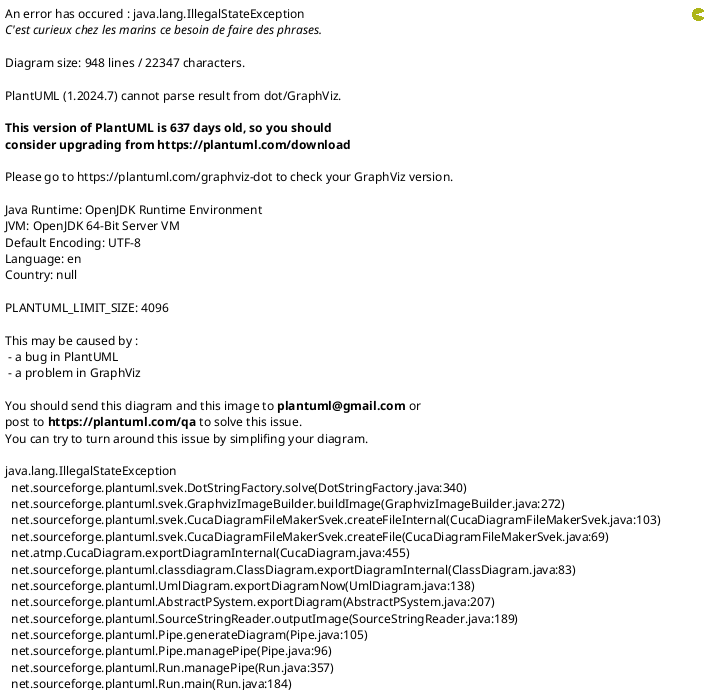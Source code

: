 @startuml

left to right direction
!theme carbon-gray
skinparam linetype ortho

skinparam BackgroundColor white
skinparam shadowing true
skinparam roundCorner 20
skinparam Padding 4
skinparam class {
    AttributeIconSize 0
    FontStyle bold
    FontSize 15
}

package "modele" {
    package "jeu" {
        enum GameEvent {
          + CAPTURE:
          + MOVE:
          + CHECK:
          + DRAW:
          + STALEMATE:
          + CHECKMATE:
          + PROMOTION:
          + CASTLE:
          + INVALID_MOVE:
        }
        class Jeu {
          + Jeu(boolean, Integer, boolean):
          + Jeu(String, boolean, Integer):
          - plateau: Plateau
          - historiqueCoups: List<Coup>
          - joueurB: Joueur
          - joueurN: Joueur
          - currentEvent: GameEvent
          - tourActuel: Couleur
          + numeroMouvement: int
          - mouvementsPGN: List<String>
          + coup: Coup
          - appliquerCoupPGN(String, Couleur): void
          + estEchecEtMat(Couleur): boolean
          - partieTermine(): boolean
          + getTourActuel(): Couleur
          - getJoueurCourant(): Joueur
          - estPat(Couleur): boolean
          + envoyerCoup(Coup): void
          + importerPGN(String): void
          + getPlateau(): Plateau
          + getDernierCoup(): Coup
          + mettreAJourPromotionPGN(Piece): void
          + importerPartie(String): void
          - coupValide(Coup): boolean
          - exporterFEN(String): void
          - exporterPGN(String): void
          + changerTour(): void
          - jouerPartie(): void
          + estEnEchec(Couleur): boolean
          - convertirCoupEnPGN(Coup, Piece): String
          - aUnCoupLegal(Couleur): boolean
          - appliquerCoup(Coup): void
          + run(): void
          + exporterPartie(String): void
        }
        class Joueur {
          + Joueur(Jeu, Couleur):
          # jeu: Jeu
          # couleur: Couleur
          + getCouleur(): Couleur
          + getCoup(): Coup
        }
        class JoueurIA {
          + JoueurIA(Jeu, Couleur, Integer):
          - API_URL: String
          - depth: Integer
          + getCoup(): Coup
        }
        enum Couleur{
          + BLANC:
          + NOIR:
        }
        class Coup {
          + Coup(Case, Case):
          + dep: Point
          + arr: Point
        }
    }

    package "pieces" {
        abstract class Piece {
          + Piece(Plateau, Couleur):
          # p: Plateau
          # couleur: Couleur
          # c: Case
          # dCA: DecoratorCasesAccessibles
          + aDejaBouge: boolean
          + hashCode(): int
          + getCouleur(): Couleur
          + getDCA(): DecoratorCasesAccessibles
          + setCase(Case): void
          + getCase(): Case
        }
        class Pion {
          + Pion(Plateau, Couleur):
        }
        class Fou {
          + Fou(Plateau, Couleur):
        }
        class Cavalier {
          + Cavalier(Plateau, Couleur):
        }
        class Dame {
          + Dame(Plateau, Couleur):
        }
        class Roi {
          + Roi(Plateau, Couleur):
        }
        class Tour {
          + Tour(Plateau, Couleur):
        }
    }

    package "mouvement" {
        abstract class DecoratorCasesAccessibles {
          + DecoratorCasesAccessibles(Piece, Plateau, DecoratorCasesAccessibles):
          ~ plateau: Plateau
          ~ piece: Piece
          ~ base: DecoratorCasesAccessibles
          + getCA(): ArrayList<Case>
          + getCasesValides(): ArrayList<Case>
          + getMesCA(): ArrayList<Case>
        }
        class DecoratorCavalier {
          + DecoratorCavalier(Piece, Plateau, DecoratorCasesAccessibles):
          + getMesCA(): ArrayList<Case>
        }
        class DecoratorDiag {
          + DecoratorDiag(Piece, Plateau, DecoratorCasesAccessibles):
          + getMesCA(): ArrayList<Case>
        }
        class DecoratorLigne {
          + DecoratorLigne(Piece, Plateau, DecoratorCasesAccessibles):
          + getMesCA(): ArrayList<Case>
        }
        class DecoratorPion {
          + DecoratorPion(Piece, Plateau, DecoratorCasesAccessibles):
          + getMesCA(): ArrayList<Case>
        }
        class DecoratorRoi {
          + DecoratorRoi(Piece, Plateau, DecoratorCasesAccessibles):
          - enSimulation: boolean
          - verifierRoque(int, int, int, int, boolean): boolean
          + getMesCA(): ArrayList<Case>
        }
    }

    package "plateau" {
        class Plateau {
          + Plateau(Jeu, boolean):
          - jeu: Jeu
          + SIZE_Y: int
          - chess960: boolean
          - tab: Case[][]
          + historiquePositions: HashMap<Integer, Integer>
          + SIZE_X: int
          - map: HashMap<Case, Point>
          + getCases(): Case[][]
          + getJeu(): Jeu
          + getFEN(): String
          - placerPieces(): void
          + setChess960(boolean): void
          - initPlateauVide(): void
          + hashPlateau(): int
          - getFENChar(Piece): char
          + promouvoirPion(Case, Piece): void
          + isChess960(): boolean
          + placerPiecesChess960(): void
          - createPieceFromFEN(char): Piece?
          + getCaseRelative(Case, int, int): Case
          + notifierChangement(Object): void
          + importerFEN(String): void
        }
        class Case {
          + Case(int, int):
          - position: Point
          - piece: Piece
          + getPosition(): Point
          + setPiece(Piece): void
          + getPiece(): Piece
        }
    }
}

package "vue" {
    together {
        class MenuSelection {
          + MenuSelection():
          - chemin: String
          - niveauDifficulte: String
          - choixFait: boolean
          - modeIA: boolean
          - echec960: boolean
          - chargerPartie(): void
          - setupIAMenuCharger(JButton): JPopupMenu
          - setupButtons(JButton, JButton, JButton, JButton): void
          + getNiveauDifficulte(): String
          - createMenuPanel(Color): JPanel
          + isEchec960(): boolean
          - createButtonGroup(JButton, JButton): JPanel
          + isModeIA(): boolean
          - setupPvPMenu(JButton): JPopupMenu
          - createLoadButton(): JButton
          - createDifficultyRadioButtons(Color): JRadioButton[]
          + getChemin(): String
          - setupIAMenu(JButton): JPopupMenu
          - getSelectedDifficulty(JRadioButton[]): String
          - createTitleLabel(): JLabel
          - setupPopupMenu(JButton, JPopupMenu, boolean): void
        }
        class MenuSelectionConsole {
          + MenuSelectionConsole():
          - niveauDifficulte: String
          - chemin: String
          - scanner: Scanner
          - modeIA: boolean
          - echec960: boolean
          - getFileExtension(File): String
          - lireChoixUtilisateur(int, int): int
          - configurerPartieJoueurVsIA(): void
          - chargerPartie(): void
          - configurerDifficulteIA(): void
          - afficherMenu(): void
          + isEchec960(): boolean
          + getNiveauDifficulte(): String
          + getChemin(): String
          - configurerPartieJoueurVsJoueur(): void
          + isModeIA(): boolean
        }
    }

    together {
        class VueControleur {
          + VueControleur(Jeu):
          - icoTourN: ImageIcon
          - icoRoiN: ImageIcon
          - icoFouN: ImageIcon
          - icoCavalierB: ImageIcon
          - icoDameN: ImageIcon
          - icoRoiB: ImageIcon
          - icoDameB: ImageIcon
          - icoCavalierN: ImageIcon
          - icoPionB: ImageIcon
          - tabJLabel: JLabel[][]
          - sizeX: int
          - icoFouB: ImageIcon
          - pxCase: int
          - icoPionN: ImageIcon
          - sizeY: int
          - plateau: Plateau
          - casesAccessibles: ArrayList<Case>
          - jeu: Jeu
          - icoTourB: ImageIcon
          - caseClic2: Case
          - caseClic1: Case
          - demanderPromotion(): void
          - placerLesComposantsGraphiques(): void
          - afficherFinDePartie(String, String, String): void
          - chargerIcone(String): ImageIcon?
          - sauvegarderPartie(): void
          - chargerLesIcones(): void
          - mettreAJourAffichage(): void
          + update(Observable, Object): void
        }
        class VueControleurConsole {
          + VueControleurConsole(Jeu, boolean):
          - pause: boolean
          - sizeY: int
          - jeu: Jeu
          - gameOver: boolean
          - plateau: Plateau
          - sizeX: int
          - casesAccessibles: ArrayList<Case>
          - modeIA: boolean
          - sauvegarderPartie(): void
          + update(Observable, Object): void
          - demanderCoup(): void
          - obtenirCaseDepuisString(String): Case?
          - getSymbolForPiece(Piece): String
          - demanderPromotion(): void
          - afficherEchiquier(): void
          + jouer(): void
        }
        class SoundPlayer {
          + SoundPlayer():
          + {static} play(String): void
        }
    }
}

class Main {
  - {static} mapDiffToDepth(String): int
  + {static} main(String[]): void
}


Cavalier                   -[#595959,dashed]->  DecoratorCavalier         : "«create»"
Cavalier                   -[#000082,plain]-^  Piece
Dame                       -[#595959,dashed]->  DecoratorDiag             : "«create»"
Dame                       -[#595959,dashed]->  DecoratorLigne            : "«create»"
Dame                       -[#000082,plain]-^  Piece
DecoratorCasesAccessibles "dCA" -[#595959,plain]- "piece" Piece
DecoratorCasesAccessibles  -[#595959,plain]-> "plateau\n\n" Plateau
DecoratorCavalier          -[#000082,plain]-^  DecoratorCasesAccessibles
DecoratorDiag              -[#000082,plain]-^  DecoratorCasesAccessibles
DecoratorLigne             -[#000082,plain]-^  DecoratorCasesAccessibles
DecoratorPion              -[#000082,plain]-^  DecoratorCasesAccessibles
DecoratorRoi               -[#000082,plain]-^  DecoratorCasesAccessibles
Fou                        -[#595959,dashed]->  DecoratorDiag             : "«create»"
Fou                        -[#000082,plain]-^  Piece
Jeu                        -[#595959,plain]-> "tourActuel" Couleur
Jeu                        *-[#595959,plain]-> "historiqueCoups\n*" Coup
Jeu                        -[#595959,plain]-> "currentEvent" GameEvent
Jeu                        -[#595959,plain]-> "joueurB\njoueurN" Joueur
Jeu                        -[#595959,dashed]>  Plateau                   : "«create»"
Jeu                       "jeu" -[#595959,plain]- "plateau" Plateau
Joueur                     -[#595959,plain]-> "couleur" Couleur
Joueur                     -[#595959,plain]-> "jeu" Jeu
JoueurIA                   -[#000082,plain]^  Joueur
Main                       -[#595959,dashed]->  Jeu                       : "«create»"
Main                       -[#595959,dashed]->  MenuSelection             : "«create»"
Main                       -[#595959,dashed]->  MenuSelectionConsole      : "«create»"
Main                       -[#595959,dashed]->  VueControleur             : "«create»"
Main                       -[#595959,dashed]->  VueControleurConsole      : "«create»"
Piece                     "piece" -[#595959,plain]- "c" Case
Piece                      -[#595959,plain]-> "couleur" Couleur
Piece                      -[#595959,plain]-> "p" Plateau
Pion                       -[#595959,dashed]->  DecoratorPion             : "«create»"
Pion                       -[#000082,plain]-^  Piece
Plateau                    -[#595959,dashed]->  Case                      : "«create»"
Plateau                   *-[#595959,plain]-> "tab\n*" Case
Plateau                    -[#595959,dashed]->  Cavalier                  : "«create»"
Plateau                    -[#595959,dashed]->  Dame                      : "«create»"
Plateau                    -[#595959,dashed]->  Fou                       : "«create»"
Plateau                    -[#595959,dashed]->  Pion                      : "«create»"
Plateau                    -[#595959,dashed]->  Roi                       : "«create»"
Plateau                    -[#595959,dashed]->  Tour                      : "«create»"
Roi                        -[#595959,dashed]->  DecoratorRoi              : "«create»"
Roi                        -[#000082,plain]-^  Piece
Tour                       -[#595959,dashed]->  DecoratorLigne            : "«create»"
Tour                       -[#000082,plain]-^  Piece
VueControleur             *-[#595959,plain]-> "casesAccessibles\n*" Case
VueControleur              -[#595959,dashed]->  Coup
VueControleur              -[#595959,plain]-> "jeu" Jeu
VueControleurConsole      *-[#595959,plain]-> "casesAccessibles\n*" Case
VueControleurConsole       -[#595959,dashed]->  Coup
VueControleurConsole       -[#595959,plain]-> "jeu" Jeu
VueControleur              .[#595959,dashed]> SoundPlayer

JoueurIA -[hidden]-> DecoratorCasesAccessibles
Plateau -[hidden]-> DecoratorCasesAccessibles
@enduml
